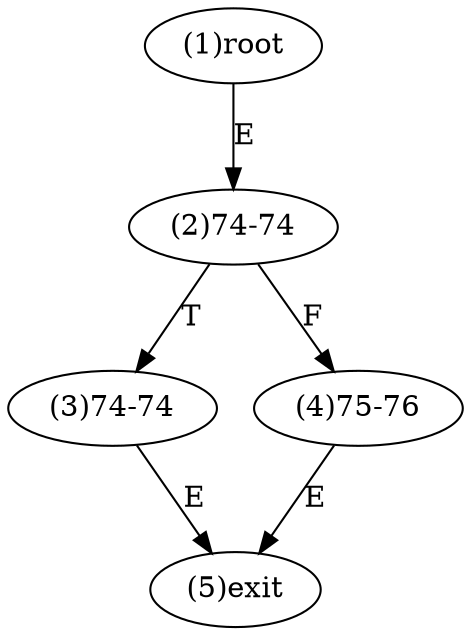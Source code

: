 digraph "" { 
1[ label="(1)root"];
2[ label="(2)74-74"];
3[ label="(3)74-74"];
4[ label="(4)75-76"];
5[ label="(5)exit"];
1->2[ label="E"];
2->4[ label="F"];
2->3[ label="T"];
3->5[ label="E"];
4->5[ label="E"];
}